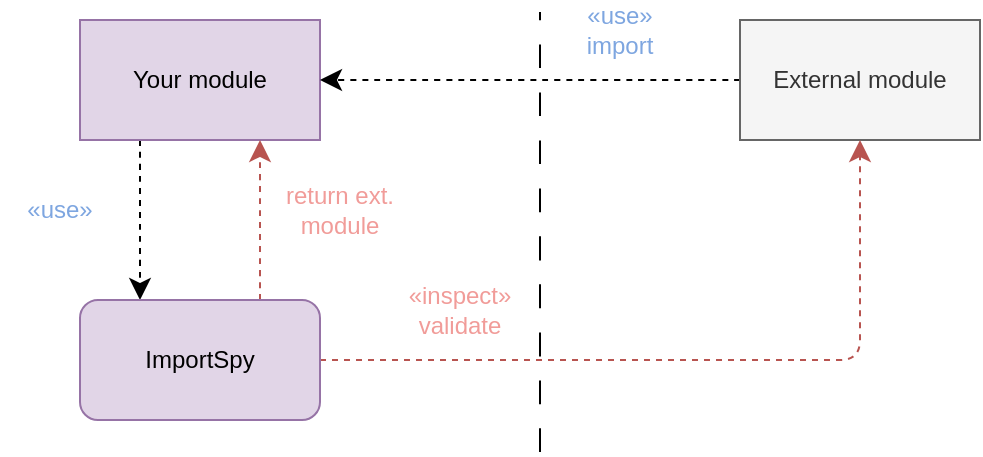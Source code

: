 <mxfile version="28.0.7">
  <diagram id="A6rA2055UvdHdoAAf1rc" name="Pagina-1">
    <mxGraphModel dx="956" dy="960" grid="1" gridSize="10" guides="1" tooltips="1" connect="1" arrows="1" fold="1" page="0" pageScale="1" pageWidth="827" pageHeight="1169" math="0" shadow="0">
      <root>
        <mxCell id="0" />
        <mxCell id="1" parent="0" />
        <mxCell id="iqwG4hw89BQCbi3CoKXM-5" style="edgeStyle=none;curved=1;rounded=0;orthogonalLoop=1;jettySize=auto;html=1;entryX=0.5;entryY=0;entryDx=0;entryDy=0;fontSize=12;startSize=8;endSize=8;dashed=1;" edge="1" parent="1">
          <mxGeometry relative="1" as="geometry">
            <mxPoint x="40" y="-150" as="sourcePoint" />
            <mxPoint x="40" y="-70" as="targetPoint" />
          </mxGeometry>
        </mxCell>
        <mxCell id="iqwG4hw89BQCbi3CoKXM-2" value="Your module" style="rounded=0;whiteSpace=wrap;html=1;fillColor=#e1d5e7;strokeColor=#9673a6;" vertex="1" parent="1">
          <mxGeometry x="10" y="-210" width="120" height="60" as="geometry" />
        </mxCell>
        <mxCell id="iqwG4hw89BQCbi3CoKXM-12" style="edgeStyle=none;curved=1;rounded=0;orthogonalLoop=1;jettySize=auto;html=1;entryX=1;entryY=0.5;entryDx=0;entryDy=0;fontSize=12;startSize=8;endSize=8;dashed=1;" edge="1" parent="1" source="iqwG4hw89BQCbi3CoKXM-3" target="iqwG4hw89BQCbi3CoKXM-2">
          <mxGeometry relative="1" as="geometry" />
        </mxCell>
        <mxCell id="iqwG4hw89BQCbi3CoKXM-3" value="External module" style="rounded=0;whiteSpace=wrap;html=1;fillColor=#f5f5f5;fontColor=#333333;strokeColor=#666666;" vertex="1" parent="1">
          <mxGeometry x="340" y="-210" width="120" height="60" as="geometry" />
        </mxCell>
        <mxCell id="iqwG4hw89BQCbi3CoKXM-16" style="edgeStyle=none;curved=1;rounded=0;orthogonalLoop=1;jettySize=auto;html=1;exitX=0.75;exitY=0;exitDx=0;exitDy=0;entryX=0.75;entryY=1;entryDx=0;entryDy=0;fontSize=12;startSize=8;endSize=8;dashed=1;fillColor=#f8cecc;strokeColor=#b85450;" edge="1" parent="1" source="iqwG4hw89BQCbi3CoKXM-4" target="iqwG4hw89BQCbi3CoKXM-2">
          <mxGeometry relative="1" as="geometry" />
        </mxCell>
        <mxCell id="iqwG4hw89BQCbi3CoKXM-17" style="edgeStyle=none;curved=0;rounded=1;orthogonalLoop=1;jettySize=auto;html=1;fontSize=12;startSize=8;endSize=8;entryX=0.5;entryY=1;entryDx=0;entryDy=0;exitX=1;exitY=0.5;exitDx=0;exitDy=0;dashed=1;fillColor=#f8cecc;strokeColor=#b85450;" edge="1" parent="1" source="iqwG4hw89BQCbi3CoKXM-4" target="iqwG4hw89BQCbi3CoKXM-3">
          <mxGeometry relative="1" as="geometry">
            <mxPoint x="400" y="-40" as="targetPoint" />
            <Array as="points">
              <mxPoint x="400" y="-40" />
            </Array>
          </mxGeometry>
        </mxCell>
        <mxCell id="iqwG4hw89BQCbi3CoKXM-4" value="ImportSpy" style="rounded=1;whiteSpace=wrap;html=1;fillColor=#e1d5e7;strokeColor=#9673a6;" vertex="1" parent="1">
          <mxGeometry x="10" y="-70" width="120" height="60" as="geometry" />
        </mxCell>
        <mxCell id="iqwG4hw89BQCbi3CoKXM-9" value="«use»" style="text;html=1;align=center;verticalAlign=middle;whiteSpace=wrap;rounded=0;fontColor=#7EA6E0;" vertex="1" parent="1">
          <mxGeometry x="-30" y="-130" width="60" height="30" as="geometry" />
        </mxCell>
        <mxCell id="iqwG4hw89BQCbi3CoKXM-11" value="" style="endArrow=none;dashed=1;html=1;dashPattern=12 12;strokeWidth=1;rounded=0;fontSize=12;startSize=8;endSize=8;curved=1;" edge="1" parent="1">
          <mxGeometry width="50" height="50" relative="1" as="geometry">
            <mxPoint x="240" y="6" as="sourcePoint" />
            <mxPoint x="240" y="-214" as="targetPoint" />
          </mxGeometry>
        </mxCell>
        <mxCell id="iqwG4hw89BQCbi3CoKXM-13" value="«use»&lt;div&gt;import&lt;/div&gt;" style="text;html=1;align=center;verticalAlign=middle;whiteSpace=wrap;rounded=0;fontColor=#7EA6E0;" vertex="1" parent="1">
          <mxGeometry x="250" y="-220" width="60" height="30" as="geometry" />
        </mxCell>
        <mxCell id="iqwG4hw89BQCbi3CoKXM-18" value="«inspect»&lt;div&gt;validate&lt;/div&gt;" style="text;html=1;align=center;verticalAlign=middle;whiteSpace=wrap;rounded=0;fontColor=#F19C99;" vertex="1" parent="1">
          <mxGeometry x="170" y="-80" width="60" height="30" as="geometry" />
        </mxCell>
        <mxCell id="iqwG4hw89BQCbi3CoKXM-19" value="return ext.&lt;br&gt;&lt;div&gt;module&lt;/div&gt;" style="text;html=1;align=center;verticalAlign=middle;whiteSpace=wrap;rounded=0;fontColor=#F19C99;" vertex="1" parent="1">
          <mxGeometry x="110" y="-130" width="60" height="30" as="geometry" />
        </mxCell>
      </root>
    </mxGraphModel>
  </diagram>
</mxfile>
